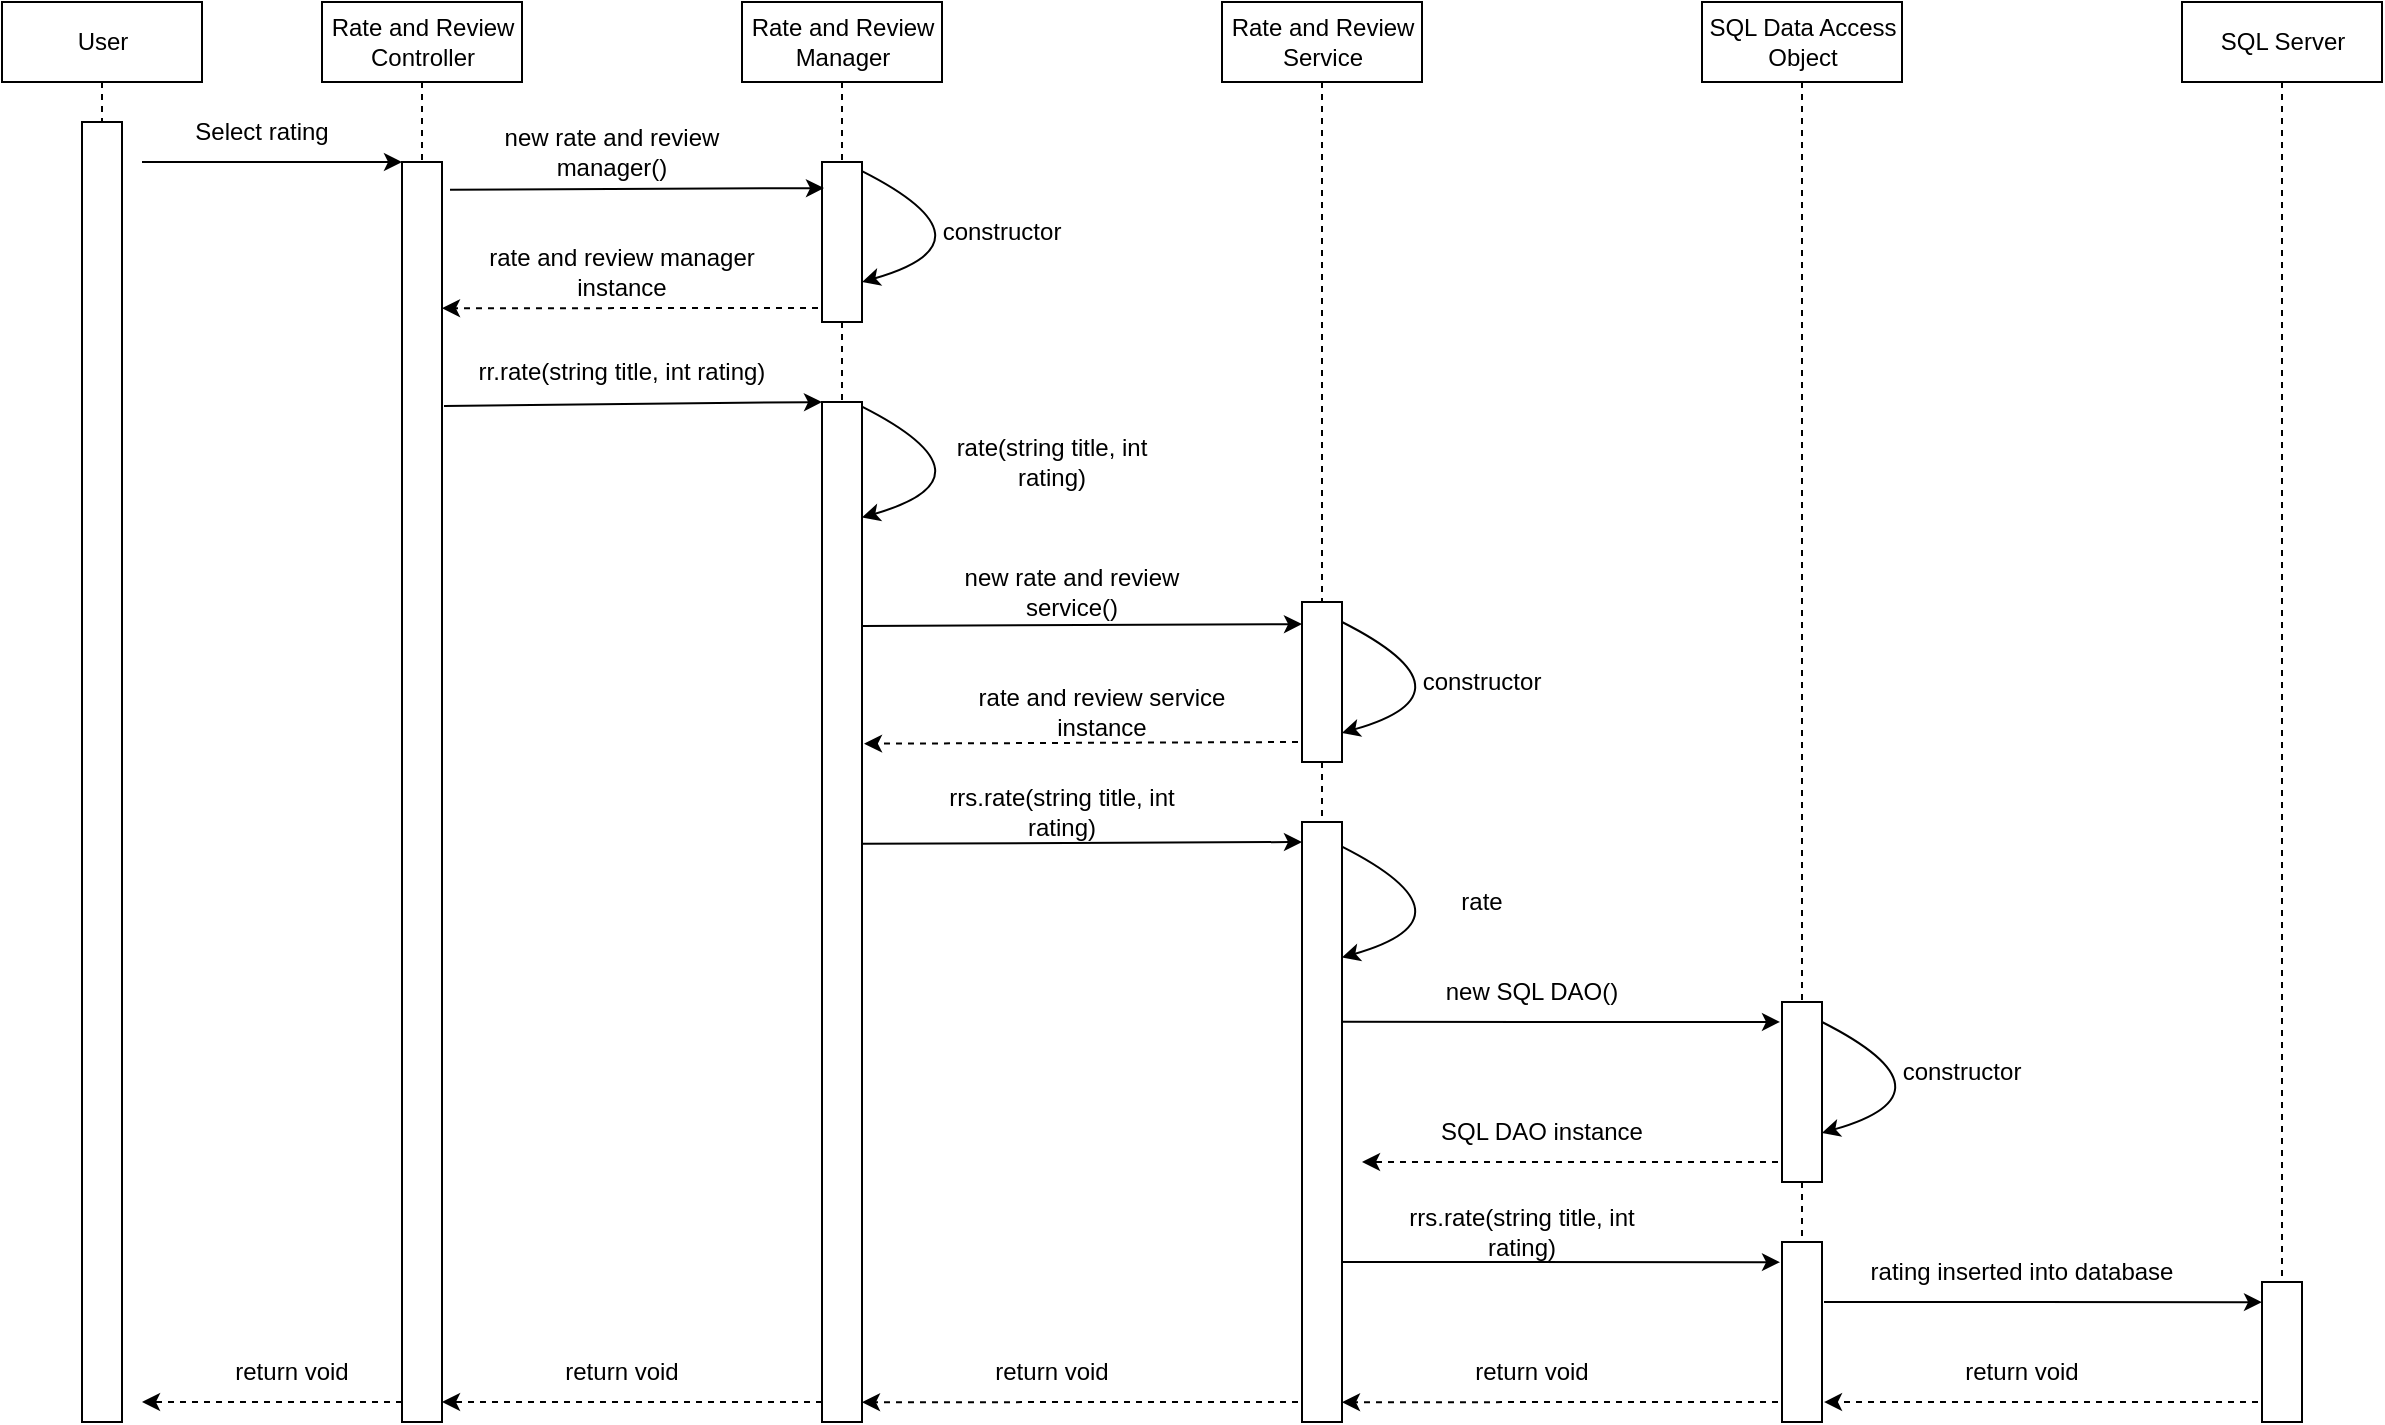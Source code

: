 <mxfile version="15.8.6" type="device"><diagram id="4X9oNEag19hwmWd98fdz" name="Page-1"><mxGraphModel dx="1796" dy="547" grid="1" gridSize="10" guides="1" tooltips="1" connect="1" arrows="1" fold="1" page="1" pageScale="1" pageWidth="850" pageHeight="1100" math="0" shadow="0"><root><mxCell id="0"/><mxCell id="1" parent="0"/><mxCell id="0t8EL8WvMx8IOm_KOiA5-8" style="edgeStyle=orthogonalEdgeStyle;rounded=0;orthogonalLoop=1;jettySize=auto;html=1;exitX=0.5;exitY=1;exitDx=0;exitDy=0;entryX=0.5;entryY=0;entryDx=0;entryDy=0;endArrow=none;endFill=0;dashed=1;" parent="1" source="0t8EL8WvMx8IOm_KOiA5-1" target="0t8EL8WvMx8IOm_KOiA5-4" edge="1"><mxGeometry relative="1" as="geometry"/></mxCell><mxCell id="0t8EL8WvMx8IOm_KOiA5-1" value="&lt;div&gt;Rate and Review&lt;br&gt;&lt;/div&gt;&lt;div&gt;Controller&lt;/div&gt;" style="html=1;" parent="1" vertex="1"><mxGeometry x="110" y="40" width="100" height="40" as="geometry"/></mxCell><mxCell id="0t8EL8WvMx8IOm_KOiA5-15" style="edgeStyle=orthogonalEdgeStyle;rounded=0;orthogonalLoop=1;jettySize=auto;html=1;exitX=0.5;exitY=1;exitDx=0;exitDy=0;entryX=0.5;entryY=0;entryDx=0;entryDy=0;dashed=1;endArrow=none;endFill=0;" parent="1" source="0t8EL8WvMx8IOm_KOiA5-2" target="0t8EL8WvMx8IOm_KOiA5-5" edge="1"><mxGeometry relative="1" as="geometry"/></mxCell><mxCell id="0t8EL8WvMx8IOm_KOiA5-2" value="&lt;div&gt;Rate and Review&lt;/div&gt;&lt;div&gt; Manager&lt;/div&gt;" style="html=1;" parent="1" vertex="1"><mxGeometry x="320" y="40" width="100" height="40" as="geometry"/></mxCell><mxCell id="0t8EL8WvMx8IOm_KOiA5-4" value="" style="rounded=0;whiteSpace=wrap;html=1;" parent="1" vertex="1"><mxGeometry x="150" y="120" width="20" height="630" as="geometry"/></mxCell><mxCell id="0t8EL8WvMx8IOm_KOiA5-21" style="edgeStyle=orthogonalEdgeStyle;rounded=0;orthogonalLoop=1;jettySize=auto;html=1;exitX=0.5;exitY=1;exitDx=0;exitDy=0;entryX=0.5;entryY=0;entryDx=0;entryDy=0;endArrow=none;endFill=0;dashed=1;" parent="1" source="0t8EL8WvMx8IOm_KOiA5-5" target="0t8EL8WvMx8IOm_KOiA5-20" edge="1"><mxGeometry relative="1" as="geometry"/></mxCell><mxCell id="0t8EL8WvMx8IOm_KOiA5-5" value="" style="rounded=0;whiteSpace=wrap;html=1;" parent="1" vertex="1"><mxGeometry x="360" y="120" width="20" height="80" as="geometry"/></mxCell><mxCell id="0t8EL8WvMx8IOm_KOiA5-7" value="new rate and review manager()" style="text;html=1;strokeColor=none;fillColor=none;align=center;verticalAlign=middle;whiteSpace=wrap;rounded=0;" parent="1" vertex="1"><mxGeometry x="190" y="100" width="130" height="30" as="geometry"/></mxCell><mxCell id="9NYRpegBXsUitvK6sz2G-9" style="edgeStyle=orthogonalEdgeStyle;rounded=0;orthogonalLoop=1;jettySize=auto;html=1;exitX=0.5;exitY=1;exitDx=0;exitDy=0;entryX=0.5;entryY=0;entryDx=0;entryDy=0;dashed=1;endArrow=none;endFill=0;" parent="1" source="0t8EL8WvMx8IOm_KOiA5-9" target="9NYRpegBXsUitvK6sz2G-1" edge="1"><mxGeometry relative="1" as="geometry"/></mxCell><mxCell id="0t8EL8WvMx8IOm_KOiA5-9" value="&lt;div&gt;Rate and Review&lt;br&gt;&lt;/div&gt;&lt;div&gt;Service&lt;br&gt;&lt;/div&gt;" style="html=1;" parent="1" vertex="1"><mxGeometry x="560" y="40" width="100" height="40" as="geometry"/></mxCell><mxCell id="0t8EL8WvMx8IOm_KOiA5-10" value="" style="endArrow=classic;html=1;rounded=0;exitX=1.2;exitY=0.022;exitDx=0;exitDy=0;exitPerimeter=0;entryX=0.05;entryY=0.163;entryDx=0;entryDy=0;entryPerimeter=0;" parent="1" source="0t8EL8WvMx8IOm_KOiA5-4" target="0t8EL8WvMx8IOm_KOiA5-5" edge="1"><mxGeometry width="50" height="50" relative="1" as="geometry"><mxPoint x="480" y="290" as="sourcePoint"/><mxPoint x="530" y="240" as="targetPoint"/></mxGeometry></mxCell><mxCell id="0t8EL8WvMx8IOm_KOiA5-11" value="" style="curved=1;endArrow=classic;html=1;rounded=0;exitX=1;exitY=0.057;exitDx=0;exitDy=0;exitPerimeter=0;entryX=1;entryY=0.75;entryDx=0;entryDy=0;" parent="1" source="0t8EL8WvMx8IOm_KOiA5-5" target="0t8EL8WvMx8IOm_KOiA5-5" edge="1"><mxGeometry width="50" height="50" relative="1" as="geometry"><mxPoint x="480" y="290" as="sourcePoint"/><mxPoint x="530" y="240" as="targetPoint"/><Array as="points"><mxPoint x="450" y="160"/></Array></mxGeometry></mxCell><mxCell id="0t8EL8WvMx8IOm_KOiA5-12" value="constructor" style="text;html=1;strokeColor=none;fillColor=none;align=center;verticalAlign=middle;whiteSpace=wrap;rounded=0;" parent="1" vertex="1"><mxGeometry x="420" y="140" width="60" height="30" as="geometry"/></mxCell><mxCell id="0t8EL8WvMx8IOm_KOiA5-13" value="" style="endArrow=classic;html=1;rounded=0;entryX=1;entryY=0.116;entryDx=0;entryDy=0;exitX=-0.1;exitY=0.913;exitDx=0;exitDy=0;dashed=1;exitPerimeter=0;entryPerimeter=0;" parent="1" source="0t8EL8WvMx8IOm_KOiA5-5" target="0t8EL8WvMx8IOm_KOiA5-4" edge="1"><mxGeometry width="50" height="50" relative="1" as="geometry"><mxPoint x="480" y="290" as="sourcePoint"/><mxPoint x="530" y="240" as="targetPoint"/></mxGeometry></mxCell><mxCell id="0t8EL8WvMx8IOm_KOiA5-14" value="rate and review manager instance" style="text;html=1;strokeColor=none;fillColor=none;align=center;verticalAlign=middle;whiteSpace=wrap;rounded=0;" parent="1" vertex="1"><mxGeometry x="190" y="160" width="140" height="30" as="geometry"/></mxCell><mxCell id="0t8EL8WvMx8IOm_KOiA5-16" value="" style="endArrow=classic;html=1;rounded=0;entryX=0;entryY=0;entryDx=0;entryDy=0;" parent="1" target="0t8EL8WvMx8IOm_KOiA5-4" edge="1"><mxGeometry width="50" height="50" relative="1" as="geometry"><mxPoint x="20" y="120" as="sourcePoint"/><mxPoint x="530" y="240" as="targetPoint"/></mxGeometry></mxCell><mxCell id="0t8EL8WvMx8IOm_KOiA5-17" value="Select rating" style="text;html=1;strokeColor=none;fillColor=none;align=center;verticalAlign=middle;whiteSpace=wrap;rounded=0;" parent="1" vertex="1"><mxGeometry x="40" y="90" width="80" height="30" as="geometry"/></mxCell><mxCell id="0t8EL8WvMx8IOm_KOiA5-18" value="" style="endArrow=classic;html=1;rounded=0;exitX=1.1;exitY=0.05;exitDx=0;exitDy=0;exitPerimeter=0;entryX=0.05;entryY=0.163;entryDx=0;entryDy=0;entryPerimeter=0;" parent="1" edge="1"><mxGeometry width="50" height="50" relative="1" as="geometry"><mxPoint x="171" y="241.96" as="sourcePoint"/><mxPoint x="360" y="240.0" as="targetPoint"/></mxGeometry></mxCell><mxCell id="0t8EL8WvMx8IOm_KOiA5-19" value="rr.rate(string title, int rating)" style="text;html=1;strokeColor=none;fillColor=none;align=center;verticalAlign=middle;whiteSpace=wrap;rounded=0;" parent="1" vertex="1"><mxGeometry x="170" y="210" width="180" height="30" as="geometry"/></mxCell><mxCell id="0t8EL8WvMx8IOm_KOiA5-20" value="" style="rounded=0;whiteSpace=wrap;html=1;" parent="1" vertex="1"><mxGeometry x="360" y="240" width="20" height="510" as="geometry"/></mxCell><mxCell id="0t8EL8WvMx8IOm_KOiA5-22" value="" style="curved=1;endArrow=classic;html=1;rounded=0;exitX=1;exitY=0.057;exitDx=0;exitDy=0;exitPerimeter=0;entryX=1;entryY=0.75;entryDx=0;entryDy=0;" parent="1" edge="1"><mxGeometry width="50" height="50" relative="1" as="geometry"><mxPoint x="380" y="242.28" as="sourcePoint"/><mxPoint x="380" y="297.72" as="targetPoint"/><Array as="points"><mxPoint x="450" y="277.72"/></Array></mxGeometry></mxCell><mxCell id="0t8EL8WvMx8IOm_KOiA5-23" value="rate(string title, int rating)" style="text;html=1;strokeColor=none;fillColor=none;align=center;verticalAlign=middle;whiteSpace=wrap;rounded=0;" parent="1" vertex="1"><mxGeometry x="420" y="255" width="110" height="30" as="geometry"/></mxCell><mxCell id="9NYRpegBXsUitvK6sz2G-13" style="edgeStyle=orthogonalEdgeStyle;rounded=0;orthogonalLoop=1;jettySize=auto;html=1;exitX=0.5;exitY=1;exitDx=0;exitDy=0;entryX=0.5;entryY=0;entryDx=0;entryDy=0;dashed=1;endArrow=none;endFill=0;" parent="1" source="9NYRpegBXsUitvK6sz2G-1" target="9NYRpegBXsUitvK6sz2G-12" edge="1"><mxGeometry relative="1" as="geometry"/></mxCell><mxCell id="9NYRpegBXsUitvK6sz2G-1" value="" style="rounded=0;whiteSpace=wrap;html=1;" parent="1" vertex="1"><mxGeometry x="600" y="340" width="20" height="80" as="geometry"/></mxCell><mxCell id="9NYRpegBXsUitvK6sz2G-2" value="new rate and review service()" style="text;html=1;strokeColor=none;fillColor=none;align=center;verticalAlign=middle;whiteSpace=wrap;rounded=0;" parent="1" vertex="1"><mxGeometry x="420" y="320" width="130" height="30" as="geometry"/></mxCell><mxCell id="9NYRpegBXsUitvK6sz2G-3" value="" style="endArrow=classic;html=1;rounded=0;exitX=1.1;exitY=0.05;exitDx=0;exitDy=0;exitPerimeter=0;entryX=0;entryY=0.138;entryDx=0;entryDy=0;entryPerimeter=0;" parent="1" target="9NYRpegBXsUitvK6sz2G-1" edge="1"><mxGeometry width="50" height="50" relative="1" as="geometry"><mxPoint x="380" y="351.96" as="sourcePoint"/><mxPoint x="569" y="350" as="targetPoint"/></mxGeometry></mxCell><mxCell id="9NYRpegBXsUitvK6sz2G-5" value="" style="curved=1;endArrow=classic;html=1;rounded=0;exitX=1;exitY=0.057;exitDx=0;exitDy=0;exitPerimeter=0;entryX=1;entryY=0.75;entryDx=0;entryDy=0;" parent="1" edge="1"><mxGeometry width="50" height="50" relative="1" as="geometry"><mxPoint x="620" y="350.0" as="sourcePoint"/><mxPoint x="620" y="405.44" as="targetPoint"/><Array as="points"><mxPoint x="690" y="385.44"/></Array></mxGeometry></mxCell><mxCell id="9NYRpegBXsUitvK6sz2G-6" value="constructor" style="text;html=1;strokeColor=none;fillColor=none;align=center;verticalAlign=middle;whiteSpace=wrap;rounded=0;" parent="1" vertex="1"><mxGeometry x="660" y="365" width="60" height="30" as="geometry"/></mxCell><mxCell id="9NYRpegBXsUitvK6sz2G-7" value="" style="endArrow=classic;html=1;rounded=0;entryX=1.05;entryY=0.335;entryDx=0;entryDy=0;exitX=-0.1;exitY=0.913;exitDx=0;exitDy=0;dashed=1;exitPerimeter=0;entryPerimeter=0;" parent="1" target="0t8EL8WvMx8IOm_KOiA5-20" edge="1"><mxGeometry width="50" height="50" relative="1" as="geometry"><mxPoint x="598" y="410" as="sourcePoint"/><mxPoint x="410" y="411.96" as="targetPoint"/></mxGeometry></mxCell><mxCell id="9NYRpegBXsUitvK6sz2G-8" value="rate and review service instance" style="text;html=1;strokeColor=none;fillColor=none;align=center;verticalAlign=middle;whiteSpace=wrap;rounded=0;" parent="1" vertex="1"><mxGeometry x="430" y="380" width="140" height="30" as="geometry"/></mxCell><mxCell id="9NYRpegBXsUitvK6sz2G-10" value="" style="endArrow=classic;html=1;rounded=0;exitX=1.1;exitY=0.05;exitDx=0;exitDy=0;exitPerimeter=0;entryX=0;entryY=0.138;entryDx=0;entryDy=0;entryPerimeter=0;" parent="1" edge="1"><mxGeometry width="50" height="50" relative="1" as="geometry"><mxPoint x="380" y="460.92" as="sourcePoint"/><mxPoint x="600" y="460.0" as="targetPoint"/></mxGeometry></mxCell><mxCell id="9NYRpegBXsUitvK6sz2G-11" value="rrs.rate(string title, int rating)" style="text;html=1;strokeColor=none;fillColor=none;align=center;verticalAlign=middle;whiteSpace=wrap;rounded=0;" parent="1" vertex="1"><mxGeometry x="410" y="430" width="140" height="30" as="geometry"/></mxCell><mxCell id="9NYRpegBXsUitvK6sz2G-12" value="" style="rounded=0;whiteSpace=wrap;html=1;" parent="1" vertex="1"><mxGeometry x="600" y="450" width="20" height="300" as="geometry"/></mxCell><mxCell id="9NYRpegBXsUitvK6sz2G-14" value="" style="curved=1;endArrow=classic;html=1;rounded=0;exitX=1;exitY=0.057;exitDx=0;exitDy=0;exitPerimeter=0;entryX=1;entryY=0.75;entryDx=0;entryDy=0;" parent="1" edge="1"><mxGeometry width="50" height="50" relative="1" as="geometry"><mxPoint x="620" y="462.28" as="sourcePoint"/><mxPoint x="620" y="517.72" as="targetPoint"/><Array as="points"><mxPoint x="690" y="497.72"/></Array></mxGeometry></mxCell><mxCell id="9NYRpegBXsUitvK6sz2G-15" value="rate" style="text;html=1;strokeColor=none;fillColor=none;align=center;verticalAlign=middle;whiteSpace=wrap;rounded=0;" parent="1" vertex="1"><mxGeometry x="660" y="475" width="60" height="30" as="geometry"/></mxCell><mxCell id="9NYRpegBXsUitvK6sz2G-18" style="edgeStyle=orthogonalEdgeStyle;rounded=0;orthogonalLoop=1;jettySize=auto;html=1;exitX=0.5;exitY=1;exitDx=0;exitDy=0;dashed=1;endArrow=none;endFill=0;entryX=0.5;entryY=0;entryDx=0;entryDy=0;" parent="1" source="9NYRpegBXsUitvK6sz2G-16" target="9NYRpegBXsUitvK6sz2G-20" edge="1"><mxGeometry relative="1" as="geometry"><mxPoint x="850" y="510" as="targetPoint"/></mxGeometry></mxCell><mxCell id="9NYRpegBXsUitvK6sz2G-16" value="&lt;div&gt;SQL Data Access&lt;/div&gt;&lt;div&gt;Object&lt;br&gt;&lt;/div&gt;" style="html=1;" parent="1" vertex="1"><mxGeometry x="800" y="40" width="100" height="40" as="geometry"/></mxCell><mxCell id="9NYRpegBXsUitvK6sz2G-17" value="" style="endArrow=classic;html=1;rounded=0;exitX=1.1;exitY=0.05;exitDx=0;exitDy=0;exitPerimeter=0;entryX=-0.05;entryY=0.111;entryDx=0;entryDy=0;entryPerimeter=0;" parent="1" target="9NYRpegBXsUitvK6sz2G-20" edge="1"><mxGeometry width="50" height="50" relative="1" as="geometry"><mxPoint x="620" y="549.92" as="sourcePoint"/><mxPoint x="810" y="549" as="targetPoint"/></mxGeometry></mxCell><mxCell id="9NYRpegBXsUitvK6sz2G-19" value="new SQL DAO()" style="text;html=1;strokeColor=none;fillColor=none;align=center;verticalAlign=middle;whiteSpace=wrap;rounded=0;" parent="1" vertex="1"><mxGeometry x="650" y="520" width="130" height="30" as="geometry"/></mxCell><mxCell id="ZmdHl4uVQdZIC_vxID8J-4" style="edgeStyle=orthogonalEdgeStyle;rounded=0;orthogonalLoop=1;jettySize=auto;html=1;exitX=0.5;exitY=1;exitDx=0;exitDy=0;entryX=0.5;entryY=0;entryDx=0;entryDy=0;dashed=1;endArrow=none;endFill=0;" parent="1" source="9NYRpegBXsUitvK6sz2G-20" target="ZmdHl4uVQdZIC_vxID8J-3" edge="1"><mxGeometry relative="1" as="geometry"/></mxCell><mxCell id="9NYRpegBXsUitvK6sz2G-20" value="" style="rounded=0;whiteSpace=wrap;html=1;" parent="1" vertex="1"><mxGeometry x="840" y="540" width="20" height="90" as="geometry"/></mxCell><mxCell id="9NYRpegBXsUitvK6sz2G-21" value="" style="curved=1;endArrow=classic;html=1;rounded=0;exitX=1;exitY=0.057;exitDx=0;exitDy=0;exitPerimeter=0;entryX=1;entryY=0.75;entryDx=0;entryDy=0;" parent="1" edge="1"><mxGeometry width="50" height="50" relative="1" as="geometry"><mxPoint x="860" y="550" as="sourcePoint"/><mxPoint x="860" y="605.44" as="targetPoint"/><Array as="points"><mxPoint x="930" y="585.44"/></Array></mxGeometry></mxCell><mxCell id="9NYRpegBXsUitvK6sz2G-22" value="constructor" style="text;html=1;strokeColor=none;fillColor=none;align=center;verticalAlign=middle;whiteSpace=wrap;rounded=0;" parent="1" vertex="1"><mxGeometry x="900" y="560" width="60" height="30" as="geometry"/></mxCell><mxCell id="ZmdHl4uVQdZIC_vxID8J-8" style="edgeStyle=orthogonalEdgeStyle;rounded=0;orthogonalLoop=1;jettySize=auto;html=1;exitX=0.5;exitY=1;exitDx=0;exitDy=0;dashed=1;endArrow=none;endFill=0;entryX=0.5;entryY=0;entryDx=0;entryDy=0;" parent="1" source="9NYRpegBXsUitvK6sz2G-23" target="ZmdHl4uVQdZIC_vxID8J-9" edge="1"><mxGeometry relative="1" as="geometry"><mxPoint x="1130" y="620" as="targetPoint"/></mxGeometry></mxCell><mxCell id="9NYRpegBXsUitvK6sz2G-23" value="SQL Server" style="html=1;" parent="1" vertex="1"><mxGeometry x="1040" y="40" width="100" height="40" as="geometry"/></mxCell><mxCell id="ZmdHl4uVQdZIC_vxID8J-1" value="" style="endArrow=classic;html=1;rounded=0;exitX=-0.1;exitY=0.913;exitDx=0;exitDy=0;dashed=1;exitPerimeter=0;" parent="1" edge="1"><mxGeometry width="50" height="50" relative="1" as="geometry"><mxPoint x="838" y="620" as="sourcePoint"/><mxPoint x="630" y="620" as="targetPoint"/></mxGeometry></mxCell><mxCell id="ZmdHl4uVQdZIC_vxID8J-2" value="SQL DAO instance" style="text;html=1;strokeColor=none;fillColor=none;align=center;verticalAlign=middle;whiteSpace=wrap;rounded=0;" parent="1" vertex="1"><mxGeometry x="650" y="590" width="140" height="30" as="geometry"/></mxCell><mxCell id="ZmdHl4uVQdZIC_vxID8J-3" value="" style="rounded=0;whiteSpace=wrap;html=1;" parent="1" vertex="1"><mxGeometry x="840" y="660" width="20" height="90" as="geometry"/></mxCell><mxCell id="ZmdHl4uVQdZIC_vxID8J-5" value="" style="endArrow=classic;html=1;rounded=0;exitX=1.1;exitY=0.05;exitDx=0;exitDy=0;exitPerimeter=0;entryX=-0.05;entryY=0.111;entryDx=0;entryDy=0;entryPerimeter=0;" parent="1" edge="1"><mxGeometry width="50" height="50" relative="1" as="geometry"><mxPoint x="620" y="670.0" as="sourcePoint"/><mxPoint x="839" y="670.07" as="targetPoint"/></mxGeometry></mxCell><mxCell id="ZmdHl4uVQdZIC_vxID8J-6" value="rrs.rate(string title, int rating)" style="text;html=1;strokeColor=none;fillColor=none;align=center;verticalAlign=middle;whiteSpace=wrap;rounded=0;" parent="1" vertex="1"><mxGeometry x="640" y="640" width="140" height="30" as="geometry"/></mxCell><mxCell id="ZmdHl4uVQdZIC_vxID8J-9" value="" style="rounded=0;whiteSpace=wrap;html=1;" parent="1" vertex="1"><mxGeometry x="1080" y="680" width="20" height="70" as="geometry"/></mxCell><mxCell id="ZmdHl4uVQdZIC_vxID8J-10" value="" style="endArrow=classic;html=1;rounded=0;exitX=1.1;exitY=0.05;exitDx=0;exitDy=0;exitPerimeter=0;entryX=-0.05;entryY=0.111;entryDx=0;entryDy=0;entryPerimeter=0;" parent="1" edge="1"><mxGeometry width="50" height="50" relative="1" as="geometry"><mxPoint x="861" y="690" as="sourcePoint"/><mxPoint x="1080" y="690.07" as="targetPoint"/></mxGeometry></mxCell><mxCell id="ZmdHl4uVQdZIC_vxID8J-11" value="rating inserted into database" style="text;html=1;strokeColor=none;fillColor=none;align=center;verticalAlign=middle;whiteSpace=wrap;rounded=0;" parent="1" vertex="1"><mxGeometry x="880" y="660" width="160" height="30" as="geometry"/></mxCell><mxCell id="ZmdHl4uVQdZIC_vxID8J-12" value="" style="endArrow=classic;html=1;rounded=0;exitX=-0.1;exitY=0.913;exitDx=0;exitDy=0;dashed=1;exitPerimeter=0;entryX=1.05;entryY=0.889;entryDx=0;entryDy=0;entryPerimeter=0;" parent="1" target="ZmdHl4uVQdZIC_vxID8J-3" edge="1"><mxGeometry width="50" height="50" relative="1" as="geometry"><mxPoint x="1078" y="740" as="sourcePoint"/><mxPoint x="870" y="740" as="targetPoint"/></mxGeometry></mxCell><mxCell id="ZmdHl4uVQdZIC_vxID8J-13" value="" style="endArrow=classic;html=1;rounded=0;exitX=-0.1;exitY=0.913;exitDx=0;exitDy=0;dashed=1;exitPerimeter=0;entryX=1;entryY=0.967;entryDx=0;entryDy=0;entryPerimeter=0;" parent="1" target="9NYRpegBXsUitvK6sz2G-12" edge="1"><mxGeometry width="50" height="50" relative="1" as="geometry"><mxPoint x="838" y="740" as="sourcePoint"/><mxPoint x="630" y="740" as="targetPoint"/></mxGeometry></mxCell><mxCell id="ZmdHl4uVQdZIC_vxID8J-14" value="" style="endArrow=classic;html=1;rounded=0;exitX=-0.1;exitY=0.913;exitDx=0;exitDy=0;dashed=1;exitPerimeter=0;entryX=1;entryY=0.967;entryDx=0;entryDy=0;entryPerimeter=0;" parent="1" edge="1"><mxGeometry width="50" height="50" relative="1" as="geometry"><mxPoint x="598" y="740" as="sourcePoint"/><mxPoint x="380" y="740.1" as="targetPoint"/></mxGeometry></mxCell><mxCell id="ZmdHl4uVQdZIC_vxID8J-15" value="" style="endArrow=classic;html=1;rounded=0;exitX=-0.1;exitY=0.913;exitDx=0;exitDy=0;dashed=1;exitPerimeter=0;" parent="1" edge="1"><mxGeometry width="50" height="50" relative="1" as="geometry"><mxPoint x="360" y="740" as="sourcePoint"/><mxPoint x="170" y="740" as="targetPoint"/></mxGeometry></mxCell><mxCell id="ZmdHl4uVQdZIC_vxID8J-16" value="return void" style="text;html=1;strokeColor=none;fillColor=none;align=center;verticalAlign=middle;whiteSpace=wrap;rounded=0;" parent="1" vertex="1"><mxGeometry x="925" y="710" width="70" height="30" as="geometry"/></mxCell><mxCell id="ZmdHl4uVQdZIC_vxID8J-18" value="return void" style="text;html=1;strokeColor=none;fillColor=none;align=center;verticalAlign=middle;whiteSpace=wrap;rounded=0;" parent="1" vertex="1"><mxGeometry x="680" y="710" width="70" height="30" as="geometry"/></mxCell><mxCell id="ZmdHl4uVQdZIC_vxID8J-19" value="return void" style="text;html=1;strokeColor=none;fillColor=none;align=center;verticalAlign=middle;whiteSpace=wrap;rounded=0;" parent="1" vertex="1"><mxGeometry x="440" y="710" width="70" height="30" as="geometry"/></mxCell><mxCell id="ZmdHl4uVQdZIC_vxID8J-20" value="return void" style="text;html=1;strokeColor=none;fillColor=none;align=center;verticalAlign=middle;whiteSpace=wrap;rounded=0;" parent="1" vertex="1"><mxGeometry x="225" y="710" width="70" height="30" as="geometry"/></mxCell><mxCell id="fnYcSoOqIAX2lMXsw1Nn-1" value="" style="endArrow=classic;html=1;rounded=0;exitX=-0.1;exitY=0.913;exitDx=0;exitDy=0;dashed=1;exitPerimeter=0;" parent="1" edge="1"><mxGeometry width="50" height="50" relative="1" as="geometry"><mxPoint x="150" y="740" as="sourcePoint"/><mxPoint x="20" y="740" as="targetPoint"/></mxGeometry></mxCell><mxCell id="fnYcSoOqIAX2lMXsw1Nn-2" value="return void" style="text;html=1;strokeColor=none;fillColor=none;align=center;verticalAlign=middle;whiteSpace=wrap;rounded=0;" parent="1" vertex="1"><mxGeometry x="60" y="710" width="70" height="30" as="geometry"/></mxCell><mxCell id="F0tYrJCb8Z07AFvyZLvp-3" style="edgeStyle=orthogonalEdgeStyle;rounded=0;orthogonalLoop=1;jettySize=auto;html=1;exitX=0.5;exitY=1;exitDx=0;exitDy=0;entryX=0.5;entryY=0;entryDx=0;entryDy=0;dashed=1;endArrow=none;endFill=0;" edge="1" parent="1" source="F0tYrJCb8Z07AFvyZLvp-1" target="F0tYrJCb8Z07AFvyZLvp-2"><mxGeometry relative="1" as="geometry"/></mxCell><mxCell id="F0tYrJCb8Z07AFvyZLvp-1" value="User" style="html=1;" vertex="1" parent="1"><mxGeometry x="-50" y="40" width="100" height="40" as="geometry"/></mxCell><mxCell id="F0tYrJCb8Z07AFvyZLvp-2" value="" style="rounded=0;whiteSpace=wrap;html=1;" vertex="1" parent="1"><mxGeometry x="-10" y="100" width="20" height="650" as="geometry"/></mxCell></root></mxGraphModel></diagram></mxfile>